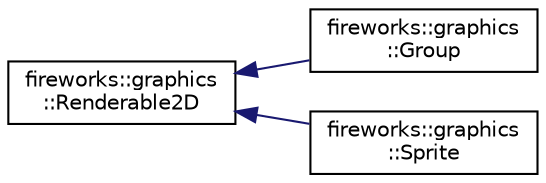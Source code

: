 digraph "Graphical Class Hierarchy"
{
 // LATEX_PDF_SIZE
  edge [fontname="Helvetica",fontsize="10",labelfontname="Helvetica",labelfontsize="10"];
  node [fontname="Helvetica",fontsize="10",shape=record];
  rankdir="LR";
  Node0 [label="fireworks::graphics\l::Renderable2D",height=0.2,width=0.4,color="black", fillcolor="white", style="filled",URL="$classfireworks_1_1graphics_1_1_renderable2_d.html",tooltip="The Class responsible for drawing the basic Renderable objects onto the screen."];
  Node0 -> Node1 [dir="back",color="midnightblue",fontsize="10",style="solid",fontname="Helvetica"];
  Node1 [label="fireworks::graphics\l::Group",height=0.2,width=0.4,color="black", fillcolor="white", style="filled",URL="$classfireworks_1_1graphics_1_1_group.html",tooltip="Creates groups of renderables in a hierarchical relative fashion."];
  Node0 -> Node2 [dir="back",color="midnightblue",fontsize="10",style="solid",fontname="Helvetica"];
  Node2 [label="fireworks::graphics\l::Sprite",height=0.2,width=0.4,color="black", fillcolor="white", style="filled",URL="$classfireworks_1_1graphics_1_1_sprite.html",tooltip="The class responsible for drawing the Sprites in the scene."];
}
